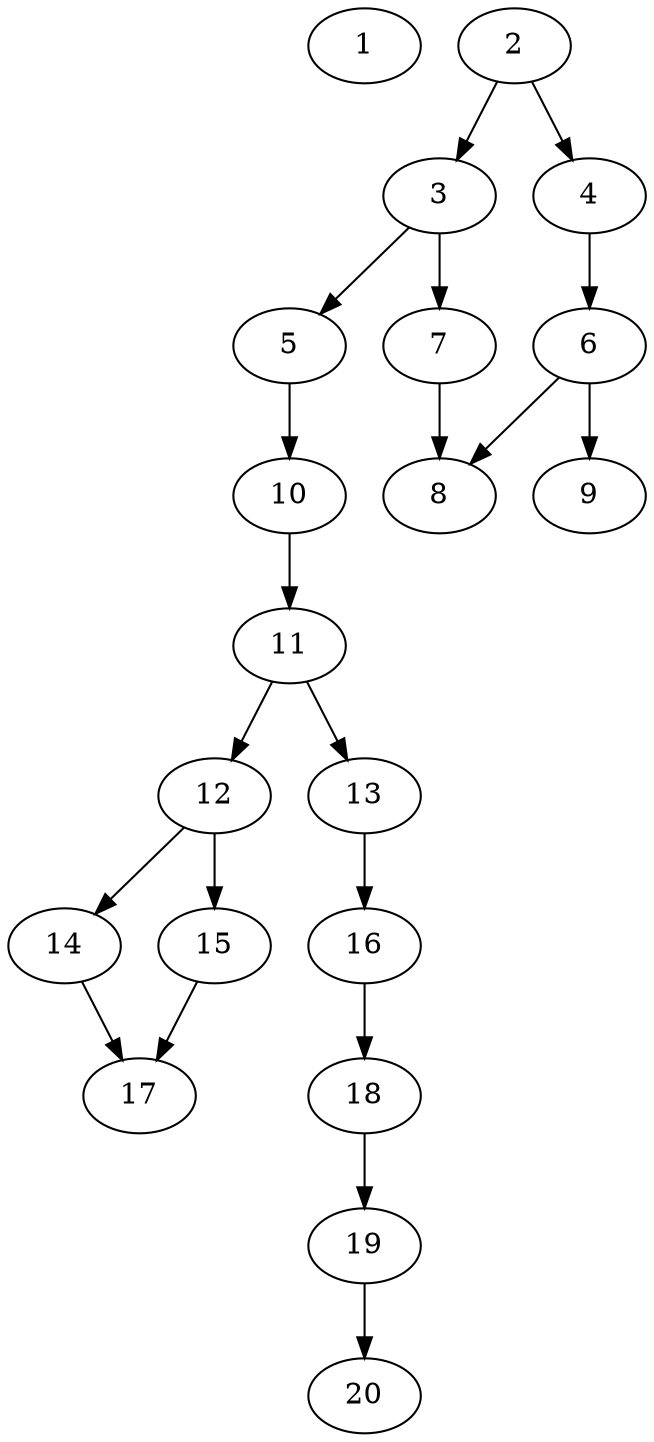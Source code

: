 // DAG automatically generated by daggen at Sat Jul 27 15:35:20 2019
// ./daggen --dot -n 20 --ccr 0.4 --fat 0.4 --regular 0.5 --density 0.5 --mindata 5242880 --maxdata 52428800 
digraph G {
  1 [size="31150080", alpha="0.03", expect_size="12460032"] 
  2 [size="62397440", alpha="0.20", expect_size="24958976"] 
  2 -> 3 [size ="24958976"]
  2 -> 4 [size ="24958976"]
  3 [size="69867520", alpha="0.05", expect_size="27947008"] 
  3 -> 5 [size ="27947008"]
  3 -> 7 [size ="27947008"]
  4 [size="87150080", alpha="0.11", expect_size="34860032"] 
  4 -> 6 [size ="34860032"]
  5 [size="63075840", alpha="0.10", expect_size="25230336"] 
  5 -> 10 [size ="25230336"]
  6 [size="107893760", alpha="0.05", expect_size="43157504"] 
  6 -> 8 [size ="43157504"]
  6 -> 9 [size ="43157504"]
  7 [size="29913600", alpha="0.14", expect_size="11965440"] 
  7 -> 8 [size ="11965440"]
  8 [size="66695680", alpha="0.05", expect_size="26678272"] 
  9 [size="13690880", alpha="0.14", expect_size="5476352"] 
  10 [size="104540160", alpha="0.16", expect_size="41816064"] 
  10 -> 11 [size ="41816064"]
  11 [size="21967360", alpha="0.10", expect_size="8786944"] 
  11 -> 12 [size ="8786944"]
  11 -> 13 [size ="8786944"]
  12 [size="38653440", alpha="0.03", expect_size="15461376"] 
  12 -> 14 [size ="15461376"]
  12 -> 15 [size ="15461376"]
  13 [size="37207040", alpha="0.10", expect_size="14882816"] 
  13 -> 16 [size ="14882816"]
  14 [size="65484800", alpha="0.08", expect_size="26193920"] 
  14 -> 17 [size ="26193920"]
  15 [size="130237440", alpha="0.20", expect_size="52094976"] 
  15 -> 17 [size ="52094976"]
  16 [size="73620480", alpha="0.17", expect_size="29448192"] 
  16 -> 18 [size ="29448192"]
  17 [size="101675520", alpha="0.03", expect_size="40670208"] 
  18 [size="68433920", alpha="0.15", expect_size="27373568"] 
  18 -> 19 [size ="27373568"]
  19 [size="97768960", alpha="0.11", expect_size="39107584"] 
  19 -> 20 [size ="39107584"]
  20 [size="61045760", alpha="0.11", expect_size="24418304"] 
}
